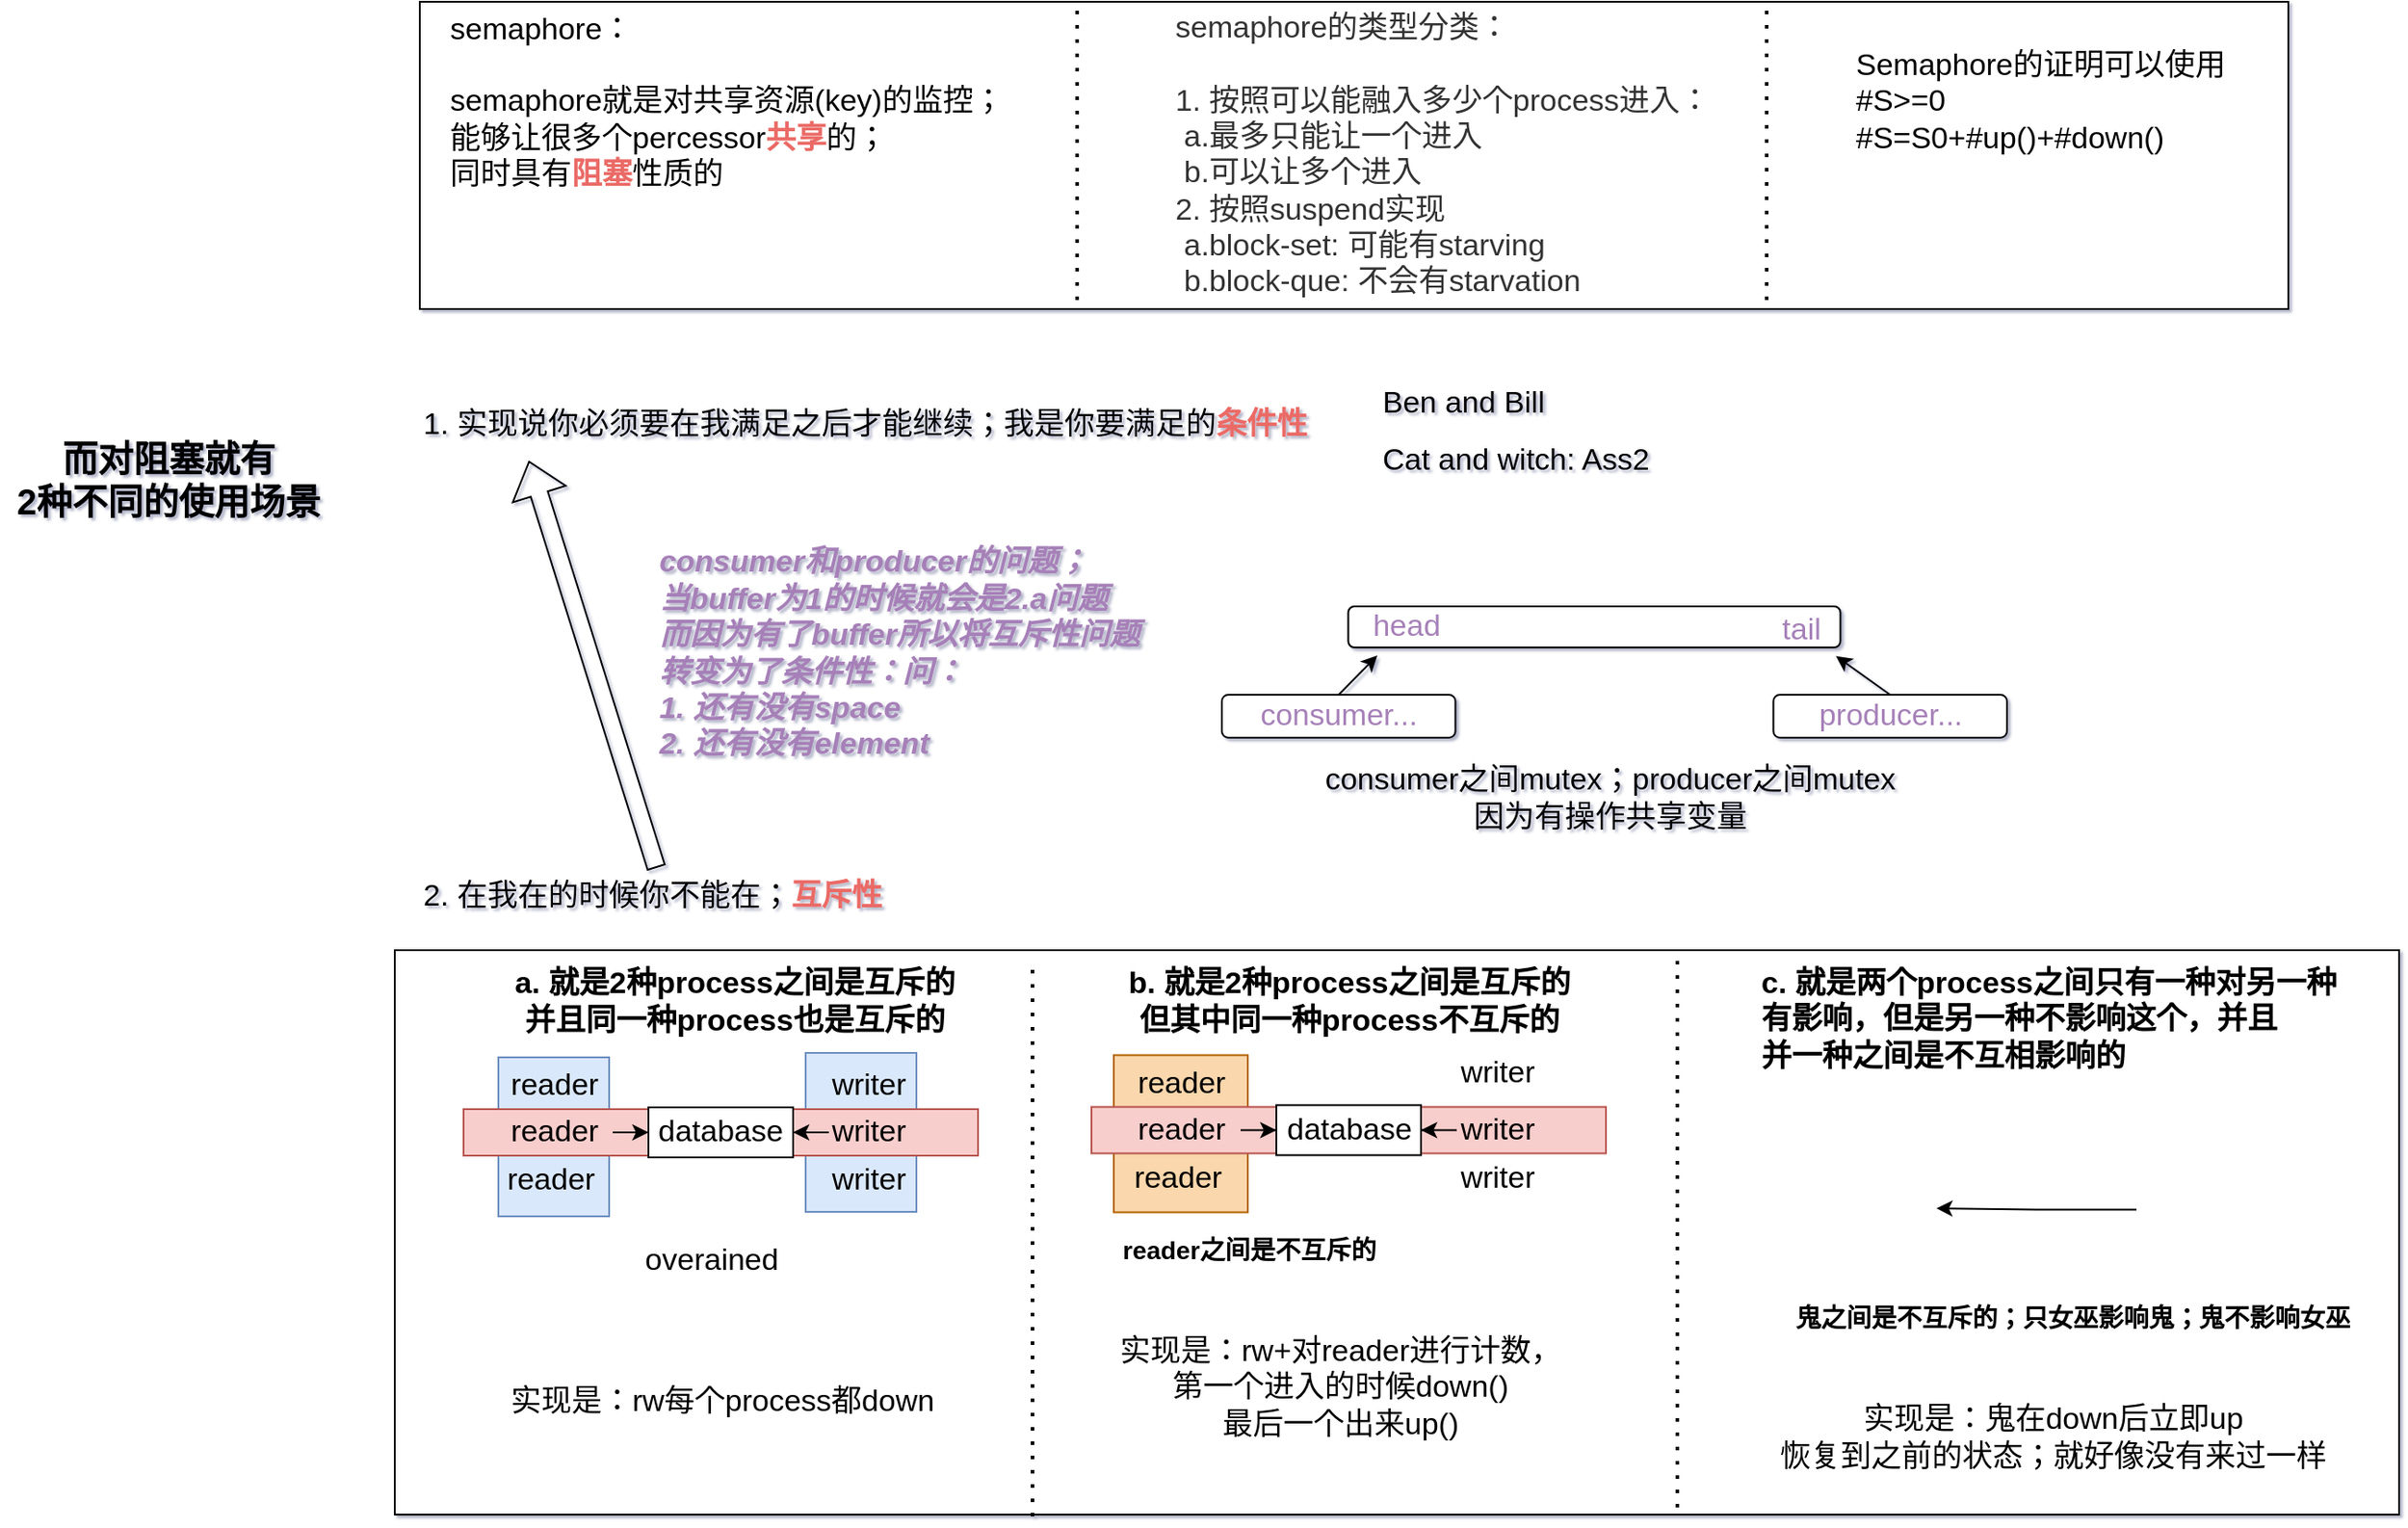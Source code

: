 <mxfile version="20.3.0" type="device" pages="2"><diagram id="JeJywL8coe2lzpXu5Vt7" name="4_semaphore"><mxGraphModel dx="2222" dy="878" grid="0" gridSize="10" guides="1" tooltips="1" connect="1" arrows="1" fold="1" page="0" pageScale="1" pageWidth="1169" pageHeight="827" math="0" shadow="1"><root><mxCell id="0"/><mxCell id="1" parent="0"/><mxCell id="wiyAAsMCAdzFuh4VQj0b-65" value="" style="rounded=0;whiteSpace=wrap;html=1;fontSize=17;fontColor=#030101;" parent="1" vertex="1"><mxGeometry x="-232" y="625" width="1122" height="316" as="geometry"/></mxCell><mxCell id="wiyAAsMCAdzFuh4VQj0b-39" value="" style="rounded=0;whiteSpace=wrap;html=1;fontSize=17;fillColor=#fad7ac;strokeColor=#b46504;" parent="1" vertex="1"><mxGeometry x="170.5" y="683.75" width="75" height="88" as="geometry"/></mxCell><mxCell id="wiyAAsMCAdzFuh4VQj0b-23" value="" style="rounded=0;whiteSpace=wrap;html=1;fontSize=17;fillColor=#dae8fc;strokeColor=#6c8ebf;" parent="1" vertex="1"><mxGeometry x="-2" y="682.5" width="62" height="89" as="geometry"/></mxCell><mxCell id="wiyAAsMCAdzFuh4VQj0b-22" value="" style="rounded=0;whiteSpace=wrap;html=1;fontSize=17;fillColor=#dae8fc;strokeColor=#6c8ebf;" parent="1" vertex="1"><mxGeometry x="-174" y="685" width="62" height="89" as="geometry"/></mxCell><mxCell id="wiyAAsMCAdzFuh4VQj0b-20" value="" style="rounded=0;whiteSpace=wrap;html=1;fontSize=17;fillColor=#f8cecc;strokeColor=#b85450;" parent="1" vertex="1"><mxGeometry x="-193.5" y="714" width="288" height="26" as="geometry"/></mxCell><mxCell id="wiyAAsMCAdzFuh4VQj0b-2" value="" style="rounded=0;whiteSpace=wrap;html=1;fontSize=17;fontColor=#030101;" parent="1" vertex="1"><mxGeometry x="-218" y="94" width="1046" height="172" as="geometry"/></mxCell><mxCell id="1hX16fWDbQH54hL-igkK-1" value="&lt;font style=&quot;font-size: 17px; user-select: auto;&quot;&gt;semaphore：&lt;br style=&quot;user-select: auto;&quot;&gt;&lt;br style=&quot;user-select: auto;&quot;&gt;semaphore就是对共享资源(key)的监控；&lt;br style=&quot;user-select: auto;&quot;&gt;能够让很多个percessor&lt;b style=&quot;user-select: auto;&quot;&gt;&lt;font style=&quot;user-select: auto;&quot; color=&quot;#ea6b66&quot;&gt;共享&lt;/font&gt;&lt;/b&gt;的；&lt;br style=&quot;user-select: auto;&quot;&gt;同时具有&lt;font color=&quot;#ea6b66&quot;&gt;&lt;b&gt;阻塞&lt;/b&gt;&lt;/font&gt;性质的&lt;br style=&quot;user-select: auto;&quot;&gt;&lt;/font&gt;" style="text;html=1;align=left;verticalAlign=middle;resizable=0;points=[];autosize=1;strokeColor=none;fillColor=none;" parent="1" vertex="1"><mxGeometry x="-203" y="94" width="328" height="112" as="geometry"/></mxCell><mxCell id="1hX16fWDbQH54hL-igkK-2" value="&lt;font style=&quot;font-size: 17px; user-select: auto;&quot;&gt;&lt;font style=&quot;user-select: auto;&quot; color=&quot;#333333&quot;&gt;semaphore的类型分类：&lt;br style=&quot;user-select: auto;&quot;&gt;&lt;/font&gt;&lt;br style=&quot;user-select: auto;&quot;&gt;&lt;font style=&quot;user-select: auto;&quot; color=&quot;#333333&quot;&gt;1. 按照可以能融入多少个process进入：&lt;br&gt;&lt;span style=&quot;white-space: pre;&quot;&gt; &lt;/span&gt;a.最多只能让一个进入&lt;br&gt;&lt;span style=&quot;white-space: pre;&quot;&gt; &lt;/span&gt;b.可以让多个进入&lt;br&gt;2. 按照suspend实现&lt;br&gt;&lt;span style=&quot;white-space: pre;&quot;&gt; &lt;/span&gt;a.block-set: 可能有starving&lt;br&gt;&lt;span style=&quot;white-space: pre;&quot;&gt; &lt;/span&gt;b.block-que: 不会有starvation&lt;br style=&quot;user-select: auto;&quot;&gt;&lt;/font&gt;&lt;span style=&quot;white-space: pre; user-select: auto;&quot;&gt; &lt;/span&gt;&lt;br style=&quot;user-select: auto;&quot;&gt;&lt;/font&gt;" style="text;html=1;align=left;verticalAlign=middle;resizable=0;points=[];autosize=1;strokeColor=none;fillColor=none;fontSize=17;fontColor=#EA6B66;" parent="1" vertex="1"><mxGeometry x="203" y="94" width="317" height="192" as="geometry"/></mxCell><mxCell id="1hX16fWDbQH54hL-igkK-3" value="Semaphore的证明可以使用&lt;br&gt;#S&amp;gt;=0&lt;br&gt;#S=S0+#up()+#down()" style="text;html=1;align=left;verticalAlign=middle;resizable=0;points=[];autosize=1;strokeColor=none;fillColor=none;fontSize=17;fontColor=#030101;" parent="1" vertex="1"><mxGeometry x="584" y="114" width="225" height="72" as="geometry"/></mxCell><mxCell id="1hX16fWDbQH54hL-igkK-4" value="" style="endArrow=none;dashed=1;html=1;dashPattern=1 3;strokeWidth=2;rounded=0;fontSize=17;fontColor=#030101;" parent="1" edge="1"><mxGeometry width="50" height="50" relative="1" as="geometry"><mxPoint x="150" y="261" as="sourcePoint"/><mxPoint x="150" y="94" as="targetPoint"/></mxGeometry></mxCell><mxCell id="1hX16fWDbQH54hL-igkK-5" value="" style="endArrow=none;dashed=1;html=1;dashPattern=1 3;strokeWidth=2;rounded=0;fontSize=17;fontColor=#030101;" parent="1" edge="1"><mxGeometry width="50" height="50" relative="1" as="geometry"><mxPoint x="536" y="261" as="sourcePoint"/><mxPoint x="536" y="94" as="targetPoint"/></mxGeometry></mxCell><mxCell id="wiyAAsMCAdzFuh4VQj0b-3" value="&lt;h3&gt;而对阻塞就有&lt;br&gt;2种不同的使用场景&lt;/h3&gt;" style="text;html=1;align=center;verticalAlign=middle;resizable=0;points=[];autosize=1;strokeColor=none;fillColor=none;fontSize=17;fontColor=#030101;" parent="1" vertex="1"><mxGeometry x="-453" y="313" width="188" height="98" as="geometry"/></mxCell><mxCell id="wiyAAsMCAdzFuh4VQj0b-4" value="1. 实现说你必须要在我满足之后才能继续；我是你要满足的&lt;b style=&quot;user-select: auto;&quot;&gt;&lt;font color=&quot;#ea6b66&quot;&gt;条件性&lt;/font&gt;&lt;/b&gt;" style="text;html=1;align=left;verticalAlign=middle;resizable=0;points=[];autosize=1;strokeColor=none;fillColor=none;fontSize=17;fontColor=#030101;" parent="1" vertex="1"><mxGeometry x="-218" y="315" width="513" height="32" as="geometry"/></mxCell><mxCell id="wiyAAsMCAdzFuh4VQj0b-5" value="Ben and Bill" style="text;html=1;align=left;verticalAlign=middle;resizable=0;points=[];autosize=1;strokeColor=none;fillColor=none;fontSize=17;fontColor=#030101;" parent="1" vertex="1"><mxGeometry x="319" y="303" width="109" height="32" as="geometry"/></mxCell><mxCell id="wiyAAsMCAdzFuh4VQj0b-6" value="Cat and witch: Ass2" style="text;html=1;align=left;verticalAlign=middle;resizable=0;points=[];autosize=1;strokeColor=none;fillColor=none;fontSize=17;fontColor=#030101;" parent="1" vertex="1"><mxGeometry x="319" y="335" width="167" height="32" as="geometry"/></mxCell><mxCell id="wiyAAsMCAdzFuh4VQj0b-7" value="2. 在我在的时候你不能在；&lt;font color=&quot;#ea6b66&quot;&gt;&lt;b&gt;互斥性&lt;/b&gt;&lt;/font&gt;" style="text;html=1;align=left;verticalAlign=middle;resizable=0;points=[];autosize=1;strokeColor=none;fillColor=none;fontSize=17;fontColor=#030101;" parent="1" vertex="1"><mxGeometry x="-218" y="579" width="275" height="32" as="geometry"/></mxCell><mxCell id="wiyAAsMCAdzFuh4VQj0b-8" value="&lt;h4&gt;a. 就是2种process之间是互斥的&lt;br&gt;并且同一种process也是互斥的&lt;/h4&gt;" style="text;html=1;align=center;verticalAlign=middle;resizable=0;points=[];autosize=1;strokeColor=none;fillColor=none;fontSize=17;fontColor=#030101;" parent="1" vertex="1"><mxGeometry x="-175" y="605" width="265" height="97" as="geometry"/></mxCell><mxCell id="wiyAAsMCAdzFuh4VQj0b-13" style="edgeStyle=orthogonalEdgeStyle;rounded=0;orthogonalLoop=1;jettySize=auto;html=1;exitX=1;exitY=0.5;exitDx=0;exitDy=0;fontSize=17;fontColor=#030101;endArrow=none;endFill=0;startArrow=classic;startFill=1;" parent="1" source="wiyAAsMCAdzFuh4VQj0b-9" target="wiyAAsMCAdzFuh4VQj0b-11" edge="1"><mxGeometry relative="1" as="geometry"/></mxCell><mxCell id="wiyAAsMCAdzFuh4VQj0b-14" style="edgeStyle=orthogonalEdgeStyle;rounded=0;orthogonalLoop=1;jettySize=auto;html=1;exitX=0;exitY=0.5;exitDx=0;exitDy=0;fontSize=17;fontColor=#030101;startArrow=classic;startFill=1;endArrow=none;endFill=0;" parent="1" source="wiyAAsMCAdzFuh4VQj0b-9" target="wiyAAsMCAdzFuh4VQj0b-12" edge="1"><mxGeometry relative="1" as="geometry"/></mxCell><mxCell id="wiyAAsMCAdzFuh4VQj0b-9" value="database" style="rounded=0;whiteSpace=wrap;html=1;fontSize=17;fontColor=#030101;" parent="1" vertex="1"><mxGeometry x="-90" y="713" width="81" height="28" as="geometry"/></mxCell><mxCell id="wiyAAsMCAdzFuh4VQj0b-11" value="writer" style="text;html=1;align=center;verticalAlign=middle;resizable=0;points=[];autosize=1;strokeColor=none;fillColor=none;fontSize=17;fontColor=#030101;" parent="1" vertex="1"><mxGeometry x="3" y="711" width="60" height="32" as="geometry"/></mxCell><mxCell id="wiyAAsMCAdzFuh4VQj0b-12" value="reader" style="text;html=1;align=center;verticalAlign=middle;resizable=0;points=[];autosize=1;strokeColor=none;fillColor=none;fontSize=17;fontColor=#030101;" parent="1" vertex="1"><mxGeometry x="-177" y="711" width="67" height="32" as="geometry"/></mxCell><mxCell id="wiyAAsMCAdzFuh4VQj0b-15" value="writer" style="text;html=1;align=center;verticalAlign=middle;resizable=0;points=[];autosize=1;strokeColor=none;fillColor=none;fontSize=17;fontColor=#030101;" parent="1" vertex="1"><mxGeometry x="3" y="738" width="60" height="32" as="geometry"/></mxCell><mxCell id="wiyAAsMCAdzFuh4VQj0b-16" value="writer" style="text;html=1;align=center;verticalAlign=middle;resizable=0;points=[];autosize=1;strokeColor=none;fillColor=none;fontSize=17;fontColor=#030101;" parent="1" vertex="1"><mxGeometry x="3" y="685" width="60" height="32" as="geometry"/></mxCell><mxCell id="wiyAAsMCAdzFuh4VQj0b-17" value="reader" style="text;html=1;align=center;verticalAlign=middle;resizable=0;points=[];autosize=1;strokeColor=none;fillColor=none;fontSize=17;fontColor=#030101;" parent="1" vertex="1"><mxGeometry x="-179" y="738" width="67" height="32" as="geometry"/></mxCell><mxCell id="wiyAAsMCAdzFuh4VQj0b-18" value="reader" style="text;html=1;align=center;verticalAlign=middle;resizable=0;points=[];autosize=1;strokeColor=none;fillColor=none;fontSize=17;fontColor=#030101;" parent="1" vertex="1"><mxGeometry x="-177" y="685" width="67" height="32" as="geometry"/></mxCell><mxCell id="wiyAAsMCAdzFuh4VQj0b-24" value="&lt;h4&gt;b. 就是2种process之间是互斥的&lt;br&gt;但其中同一种process不互斥的&lt;/h4&gt;" style="text;html=1;align=center;verticalAlign=middle;resizable=0;points=[];autosize=1;strokeColor=none;fillColor=none;fontSize=17;fontColor=#030101;" parent="1" vertex="1"><mxGeometry x="169" y="605" width="266" height="97" as="geometry"/></mxCell><mxCell id="wiyAAsMCAdzFuh4VQj0b-25" value="overained" style="text;html=1;align=center;verticalAlign=middle;resizable=0;points=[];autosize=1;strokeColor=none;fillColor=none;fontSize=17;fontColor=#030101;" parent="1" vertex="1"><mxGeometry x="-102" y="783" width="93" height="32" as="geometry"/></mxCell><mxCell id="wiyAAsMCAdzFuh4VQj0b-28" value="" style="rounded=0;whiteSpace=wrap;html=1;fontSize=17;fillColor=#f8cecc;strokeColor=#b85450;" parent="1" vertex="1"><mxGeometry x="158" y="712.75" width="288" height="26" as="geometry"/></mxCell><mxCell id="wiyAAsMCAdzFuh4VQj0b-29" style="edgeStyle=orthogonalEdgeStyle;rounded=0;orthogonalLoop=1;jettySize=auto;html=1;exitX=1;exitY=0.5;exitDx=0;exitDy=0;fontSize=17;fontColor=#030101;endArrow=none;endFill=0;startArrow=classic;startFill=1;" parent="1" source="wiyAAsMCAdzFuh4VQj0b-31" target="wiyAAsMCAdzFuh4VQj0b-32" edge="1"><mxGeometry relative="1" as="geometry"/></mxCell><mxCell id="wiyAAsMCAdzFuh4VQj0b-30" style="edgeStyle=orthogonalEdgeStyle;rounded=0;orthogonalLoop=1;jettySize=auto;html=1;exitX=0;exitY=0.5;exitDx=0;exitDy=0;fontSize=17;fontColor=#030101;startArrow=classic;startFill=1;endArrow=none;endFill=0;" parent="1" source="wiyAAsMCAdzFuh4VQj0b-31" target="wiyAAsMCAdzFuh4VQj0b-33" edge="1"><mxGeometry relative="1" as="geometry"/></mxCell><mxCell id="wiyAAsMCAdzFuh4VQj0b-31" value="database" style="rounded=0;whiteSpace=wrap;html=1;fontSize=17;fontColor=#030101;" parent="1" vertex="1"><mxGeometry x="261.5" y="711.75" width="81" height="28" as="geometry"/></mxCell><mxCell id="wiyAAsMCAdzFuh4VQj0b-32" value="writer" style="text;html=1;align=center;verticalAlign=middle;resizable=0;points=[];autosize=1;strokeColor=none;fillColor=none;fontSize=17;fontColor=#030101;" parent="1" vertex="1"><mxGeometry x="354.5" y="709.75" width="60" height="32" as="geometry"/></mxCell><mxCell id="wiyAAsMCAdzFuh4VQj0b-33" value="reader" style="text;html=1;align=center;verticalAlign=middle;resizable=0;points=[];autosize=1;strokeColor=none;fillColor=none;fontSize=17;fontColor=#030101;" parent="1" vertex="1"><mxGeometry x="174.5" y="709.75" width="67" height="32" as="geometry"/></mxCell><mxCell id="wiyAAsMCAdzFuh4VQj0b-34" value="writer" style="text;html=1;align=center;verticalAlign=middle;resizable=0;points=[];autosize=1;strokeColor=none;fillColor=none;fontSize=17;fontColor=#030101;" parent="1" vertex="1"><mxGeometry x="354.5" y="736.75" width="60" height="32" as="geometry"/></mxCell><mxCell id="wiyAAsMCAdzFuh4VQj0b-36" value="reader" style="text;html=1;align=center;verticalAlign=middle;resizable=0;points=[];autosize=1;strokeColor=none;fillColor=none;fontSize=17;fontColor=#030101;" parent="1" vertex="1"><mxGeometry x="172.5" y="736.75" width="67" height="32" as="geometry"/></mxCell><mxCell id="wiyAAsMCAdzFuh4VQj0b-37" value="reader" style="text;html=1;align=center;verticalAlign=middle;resizable=0;points=[];autosize=1;strokeColor=none;fillColor=none;fontSize=17;fontColor=#030101;" parent="1" vertex="1"><mxGeometry x="174.5" y="683.75" width="67" height="32" as="geometry"/></mxCell><mxCell id="wiyAAsMCAdzFuh4VQj0b-38" value="writer" style="text;html=1;align=center;verticalAlign=middle;resizable=0;points=[];autosize=1;strokeColor=none;fillColor=none;fontSize=17;fontColor=#030101;" parent="1" vertex="1"><mxGeometry x="354.5" y="677.75" width="60" height="32" as="geometry"/></mxCell><mxCell id="wiyAAsMCAdzFuh4VQj0b-40" value="&lt;h5&gt;&lt;b&gt;reader之间是不互斥的&lt;/b&gt;&lt;/h5&gt;" style="text;html=1;align=center;verticalAlign=middle;resizable=0;points=[];autosize=1;strokeColor=none;fillColor=none;fontSize=17;fontColor=#030101;" parent="1" vertex="1"><mxGeometry x="166" y="755" width="160" height="75" as="geometry"/></mxCell><mxCell id="wiyAAsMCAdzFuh4VQj0b-41" value="实现是：rw+对reader进行计数，&lt;br style=&quot;user-select: auto;&quot;&gt;第一个进入的时候down()&lt;br style=&quot;user-select: auto;&quot;&gt;最后一个出来up()" style="text;html=1;align=center;verticalAlign=middle;resizable=0;points=[];autosize=1;strokeColor=none;fillColor=none;fontSize=17;fontColor=#030101;" parent="1" vertex="1"><mxGeometry x="164" y="834" width="265" height="72" as="geometry"/></mxCell><mxCell id="wiyAAsMCAdzFuh4VQj0b-42" value="实现是：rw每个process都down" style="text;html=1;align=center;verticalAlign=middle;resizable=0;points=[];autosize=1;strokeColor=none;fillColor=none;fontSize=17;fontColor=#030101;" parent="1" vertex="1"><mxGeometry x="-177" y="862" width="255" height="32" as="geometry"/></mxCell><mxCell id="wiyAAsMCAdzFuh4VQj0b-56" value="&lt;font style=&quot;font-size: 17px; user-select: auto;&quot;&gt;&lt;font color=&quot;#030101&quot;&gt;&lt;b&gt;&lt;font style=&quot;user-select: auto;&quot;&gt;c. 就是两个process之间只有一种对另一种&lt;br style=&quot;user-select: auto;&quot;&gt;&lt;/font&gt;有影响，但是另一种不影响这个，并且&lt;br style=&quot;user-select: auto;&quot;&gt;并一种之间是不互相影响的&lt;/b&gt;&lt;/font&gt;&lt;br style=&quot;user-select: auto;&quot;&gt;&lt;/font&gt;" style="text;html=1;align=left;verticalAlign=middle;resizable=0;points=[];autosize=1;strokeColor=none;fillColor=none;fontSize=17;fontColor=#EA6B66;" parent="1" vertex="1"><mxGeometry x="531" y="628" width="340" height="72" as="geometry"/></mxCell><mxCell id="wiyAAsMCAdzFuh4VQj0b-58" value="" style="shape=image;verticalLabelPosition=bottom;labelBackgroundColor=default;verticalAlign=top;aspect=fixed;imageAspect=0;image=https://img95.699pic.com/element/40203/3280.png_300.png;" parent="1" vertex="1"><mxGeometry x="561" y="734.5" width="70" height="70" as="geometry"/></mxCell><mxCell id="wiyAAsMCAdzFuh4VQj0b-60" style="edgeStyle=orthogonalEdgeStyle;rounded=0;orthogonalLoop=1;jettySize=auto;html=1;exitX=0;exitY=0.5;exitDx=0;exitDy=0;entryX=1;entryY=0.5;entryDx=0;entryDy=0;fontSize=17;fontColor=#030101;startArrow=none;startFill=0;endArrow=classic;endFill=1;" parent="1" source="wiyAAsMCAdzFuh4VQj0b-59" target="wiyAAsMCAdzFuh4VQj0b-58" edge="1"><mxGeometry relative="1" as="geometry"/></mxCell><mxCell id="wiyAAsMCAdzFuh4VQj0b-59" value="" style="shape=image;verticalLabelPosition=bottom;labelBackgroundColor=default;verticalAlign=top;aspect=fixed;imageAspect=0;image=https://thumbs.dreamstime.com/z/%E5%8F%AF%E7%88%B1%E7%9A%84%E5%B0%8F%E5%A5%B3%E5%B7%AB%E5%8D%A1%E9%80%9A%E6%89%8B-%E5%8F%AF%E7%88%B1%E5%B0%8F%E5%A5%B3%E5%B7%AB%E5%8D%A1%E9%80%9A%E4%B8%BE%E8%B5%B7%E6%89%8B%E7%9A%84%E6%8F%92%E5%9B%BE-227620523.jpg;" parent="1" vertex="1"><mxGeometry x="743" y="725.33" width="85" height="89.84" as="geometry"/></mxCell><mxCell id="wiyAAsMCAdzFuh4VQj0b-61" value="&lt;h5 style=&quot;user-select: auto;&quot;&gt;&lt;b style=&quot;user-select: auto;&quot;&gt;鬼之间是不互斥的；只女巫影响鬼；鬼不影响女巫&lt;/b&gt;&lt;/h5&gt;" style="text;html=1;align=center;verticalAlign=middle;resizable=0;points=[];autosize=1;strokeColor=none;fillColor=none;fontSize=17;fontColor=#030101;" parent="1" vertex="1"><mxGeometry x="543" y="793.5" width="328" height="75" as="geometry"/></mxCell><mxCell id="wiyAAsMCAdzFuh4VQj0b-62" value="实现是：鬼在down后立即up&lt;br style=&quot;user-select: auto;&quot;&gt;恢复到之前的状态；就好像没有来过一样" style="text;html=1;align=center;verticalAlign=middle;resizable=0;points=[];autosize=1;strokeColor=none;fillColor=none;fontSize=17;fontColor=#030101;" parent="1" vertex="1"><mxGeometry x="534" y="871.5" width="324" height="52" as="geometry"/></mxCell><mxCell id="wiyAAsMCAdzFuh4VQj0b-63" value="" style="endArrow=none;dashed=1;html=1;dashPattern=1 3;strokeWidth=2;rounded=0;fontSize=17;fontColor=#030101;" parent="1" edge="1"><mxGeometry width="50" height="50" relative="1" as="geometry"><mxPoint x="125" y="942" as="sourcePoint"/><mxPoint x="125" y="630" as="targetPoint"/></mxGeometry></mxCell><mxCell id="wiyAAsMCAdzFuh4VQj0b-64" value="" style="endArrow=none;dashed=1;html=1;dashPattern=1 3;strokeWidth=2;rounded=0;fontSize=17;fontColor=#030101;" parent="1" edge="1"><mxGeometry width="50" height="50" relative="1" as="geometry"><mxPoint x="486" y="937" as="sourcePoint"/><mxPoint x="486" y="628.75" as="targetPoint"/></mxGeometry></mxCell><mxCell id="wiyAAsMCAdzFuh4VQj0b-66" value="&lt;div style=&quot;text-align: left; user-select: auto;&quot;&gt;&lt;span style=&quot;user-select: auto;&quot;&gt;&lt;i style=&quot;user-select: auto;&quot;&gt;&lt;font style=&quot;user-select: auto;&quot; color=&quot;#a680b8&quot;&gt;&lt;b&gt;consumer和producer的问题；&lt;/b&gt;&lt;/font&gt;&lt;/i&gt;&lt;/span&gt;&lt;/div&gt;&lt;div style=&quot;text-align: left; user-select: auto;&quot;&gt;&lt;span style=&quot;user-select: auto;&quot;&gt;&lt;i style=&quot;user-select: auto;&quot;&gt;&lt;font style=&quot;user-select: auto;&quot; color=&quot;#a680b8&quot;&gt;&lt;b&gt;当buffer为1的时候就会是2.a问题&lt;/b&gt;&lt;/font&gt;&lt;/i&gt;&lt;/span&gt;&lt;/div&gt;&lt;div style=&quot;text-align: left; user-select: auto;&quot;&gt;&lt;span style=&quot;user-select: auto;&quot;&gt;&lt;i style=&quot;user-select: auto;&quot;&gt;&lt;font style=&quot;user-select: auto;&quot; color=&quot;#a680b8&quot;&gt;&lt;b&gt;而因为有了buffer所以将互斥性问题&lt;/b&gt;&lt;/font&gt;&lt;/i&gt;&lt;/span&gt;&lt;/div&gt;&lt;div style=&quot;text-align: left; user-select: auto;&quot;&gt;&lt;span style=&quot;user-select: auto;&quot;&gt;&lt;i style=&quot;user-select: auto;&quot;&gt;&lt;font style=&quot;user-select: auto;&quot; color=&quot;#a680b8&quot;&gt;&lt;b&gt;转变为了条件性：问：&lt;/b&gt;&lt;/font&gt;&lt;/i&gt;&lt;/span&gt;&lt;/div&gt;&lt;div style=&quot;text-align: left; user-select: auto;&quot;&gt;&lt;span style=&quot;user-select: auto;&quot;&gt;&lt;i style=&quot;user-select: auto;&quot;&gt;&lt;font style=&quot;user-select: auto;&quot; color=&quot;#a680b8&quot;&gt;&lt;b&gt;1. 还有没有space&lt;/b&gt;&lt;/font&gt;&lt;/i&gt;&lt;/span&gt;&lt;/div&gt;&lt;div style=&quot;text-align: left; user-select: auto;&quot;&gt;&lt;span style=&quot;user-select: auto;&quot;&gt;&lt;i style=&quot;user-select: auto;&quot;&gt;&lt;font style=&quot;user-select: auto;&quot; color=&quot;#a680b8&quot;&gt;&lt;b&gt;2. 还有没有element&lt;/b&gt;&lt;/font&gt;&lt;/i&gt;&lt;/span&gt;&lt;/div&gt;" style="text;html=1;align=center;verticalAlign=middle;resizable=0;points=[];autosize=1;strokeColor=none;fillColor=none;fontSize=17;fontColor=#030101;" parent="1" vertex="1"><mxGeometry x="-94" y="393" width="287" height="132" as="geometry"/></mxCell><mxCell id="wiyAAsMCAdzFuh4VQj0b-68" value="" style="rounded=1;whiteSpace=wrap;html=1;labelBackgroundColor=none;fontSize=17;fontColor=#A680B8;" parent="1" vertex="1"><mxGeometry x="301.75" y="432.5" width="275.5" height="23" as="geometry"/></mxCell><mxCell id="wiyAAsMCAdzFuh4VQj0b-69" value="head" style="text;html=1;align=center;verticalAlign=middle;resizable=0;points=[];autosize=1;strokeColor=none;fillColor=none;fontSize=17;fontColor=#A680B8;labelBackgroundColor=none;" parent="1" vertex="1"><mxGeometry x="305.75" y="428" width="56" height="32" as="geometry"/></mxCell><mxCell id="wiyAAsMCAdzFuh4VQj0b-70" value="tail" style="text;html=1;align=center;verticalAlign=middle;resizable=0;points=[];autosize=1;strokeColor=none;fillColor=none;fontSize=17;fontColor=#A680B8;labelBackgroundColor=none;" parent="1" vertex="1"><mxGeometry x="534.75" y="430" width="40" height="32" as="geometry"/></mxCell><mxCell id="wiyAAsMCAdzFuh4VQj0b-73" style="rounded=0;orthogonalLoop=1;jettySize=auto;html=1;exitX=0.5;exitY=0;exitDx=0;exitDy=0;fontSize=17;fontColor=#A680B8;startArrow=none;startFill=0;endArrow=classic;endFill=1;" parent="1" source="wiyAAsMCAdzFuh4VQj0b-71" target="wiyAAsMCAdzFuh4VQj0b-69" edge="1"><mxGeometry relative="1" as="geometry"/></mxCell><mxCell id="wiyAAsMCAdzFuh4VQj0b-71" value="consumer..." style="rounded=1;whiteSpace=wrap;html=1;labelBackgroundColor=none;fontSize=17;fontColor=#A680B8;" parent="1" vertex="1"><mxGeometry x="231" y="482" width="130.75" height="24" as="geometry"/></mxCell><mxCell id="wiyAAsMCAdzFuh4VQj0b-74" style="edgeStyle=none;rounded=0;orthogonalLoop=1;jettySize=auto;html=1;exitX=0.5;exitY=0;exitDx=0;exitDy=0;fontSize=17;fontColor=#A680B8;startArrow=none;startFill=0;endArrow=classic;endFill=1;" parent="1" source="wiyAAsMCAdzFuh4VQj0b-72" target="wiyAAsMCAdzFuh4VQj0b-70" edge="1"><mxGeometry relative="1" as="geometry"/></mxCell><mxCell id="wiyAAsMCAdzFuh4VQj0b-72" value="producer..." style="rounded=1;whiteSpace=wrap;html=1;labelBackgroundColor=none;fontSize=17;fontColor=#A680B8;" parent="1" vertex="1"><mxGeometry x="539.75" y="482" width="130.75" height="24" as="geometry"/></mxCell><mxCell id="wiyAAsMCAdzFuh4VQj0b-76" value="&lt;font color=&quot;#000000&quot;&gt;consumer之间mutex；producer之间mutex&lt;br&gt;因为有操作共享变量&lt;br&gt;&lt;/font&gt;" style="text;html=1;align=center;verticalAlign=middle;resizable=0;points=[];autosize=1;strokeColor=none;fillColor=none;fontSize=17;fontColor=#A680B8;labelBackgroundColor=none;" parent="1" vertex="1"><mxGeometry x="279" y="514" width="337" height="52" as="geometry"/></mxCell><mxCell id="wiyAAsMCAdzFuh4VQj0b-77" value="" style="shape=flexArrow;endArrow=classic;html=1;rounded=0;fontSize=17;fontColor=#EA6B66;entryX=0.119;entryY=1.125;entryDx=0;entryDy=0;entryPerimeter=0;" parent="1" source="wiyAAsMCAdzFuh4VQj0b-7" target="wiyAAsMCAdzFuh4VQj0b-4" edge="1"><mxGeometry width="50" height="50" relative="1" as="geometry"><mxPoint x="-156" y="584" as="sourcePoint"/><mxPoint x="-106" y="534" as="targetPoint"/></mxGeometry></mxCell></root></mxGraphModel></diagram><diagram id="Lrq0sQ3Ozeah5GHlm3ry" name="5_Monitor"><mxGraphModel dx="2296" dy="1171" grid="0" gridSize="10" guides="1" tooltips="1" connect="1" arrows="1" fold="1" page="0" pageScale="1" pageWidth="827" pageHeight="1169" math="0" shadow="0"><root><mxCell id="0"/><mxCell id="1" parent="0"/><mxCell id="mnUV2MRbBHxbIN0-6QCK-16" value="" style="rounded=0;whiteSpace=wrap;html=1;dashed=1;" vertex="1" parent="1"><mxGeometry x="860" y="1118" width="762" height="345" as="geometry"/></mxCell><mxCell id="6p297kFCj-j5vN-B_QNm-68" value="" style="rounded=0;whiteSpace=wrap;html=1;fontSize=17;fontColor=#ffffff;fillColor=#647687;strokeColor=#314354;" parent="1" vertex="1"><mxGeometry x="376" y="1169" width="308" height="72" as="geometry"/></mxCell><mxCell id="6p297kFCj-j5vN-B_QNm-65" value="" style="rounded=0;whiteSpace=wrap;html=1;fontSize=17;fontColor=#ffffff;fillColor=#647687;strokeColor=#314354;" parent="1" vertex="1"><mxGeometry x="-111" y="1159" width="373" height="85" as="geometry"/></mxCell><mxCell id="6p297kFCj-j5vN-B_QNm-10" value="" style="rounded=0;whiteSpace=wrap;html=1;fontSize=18;" parent="1" vertex="1"><mxGeometry x="-271" y="49" width="1109" height="215" as="geometry"/></mxCell><mxCell id="6p297kFCj-j5vN-B_QNm-9" value="" style="rounded=0;whiteSpace=wrap;html=1;fontSize=18;" parent="1" vertex="1"><mxGeometry x="452.5" y="92" width="373.5" height="155" as="geometry"/></mxCell><mxCell id="6p297kFCj-j5vN-B_QNm-7" value="condition queue" style="rounded=1;whiteSpace=wrap;html=1;fontSize=18;" parent="1" vertex="1"><mxGeometry x="461.25" y="206" width="356" height="27" as="geometry"/></mxCell><mxCell id="6p297kFCj-j5vN-B_QNm-1" value="&lt;font style=&quot;font-size: 18px;&quot;&gt;Monitor定义：&lt;br&gt;&lt;br&gt;&lt;/font&gt;&lt;div style=&quot;font-size: 18px;&quot;&gt;&lt;font style=&quot;font-size: 18px;&quot;&gt;Monitor就是对所需的&lt;b&gt;共享资源&lt;/b&gt;&lt;/font&gt;&lt;/div&gt;&lt;div style=&quot;font-size: 18px;&quot;&gt;&lt;font style=&quot;font-size: 18px;&quot;&gt;以及这些共享data的&lt;b&gt;封装&lt;/b&gt;；&lt;/font&gt;&lt;/div&gt;&lt;div style=&quot;font-size: 18px;&quot;&gt;&lt;font style=&quot;font-size: 18px;&quot;&gt;而只有一个process可以进入Monitor;&lt;/font&gt;&lt;/div&gt;&lt;div style=&quot;font-size: 18px;&quot;&gt;其本身就具有天然的processors&lt;/div&gt;&lt;div style=&quot;font-size: 18px;&quot;&gt;之间的&lt;b&gt;互斥性&lt;/b&gt;&lt;/div&gt;" style="text;html=1;align=left;verticalAlign=middle;resizable=0;points=[];autosize=1;strokeColor=none;fillColor=none;" parent="1" vertex="1"><mxGeometry x="-257" y="56" width="308" height="163" as="geometry"/></mxCell><mxCell id="6p297kFCj-j5vN-B_QNm-2" value="其加锁的机制都是&lt;br&gt;&lt;b&gt;对于对象&lt;/b&gt;的；相同的对象&lt;br&gt;进入是会被锁的==Semaphore" style="text;html=1;align=left;verticalAlign=middle;resizable=0;points=[];autosize=1;strokeColor=none;fillColor=none;fontSize=18;" parent="1" vertex="1"><mxGeometry x="125" y="118" width="258" height="77" as="geometry"/></mxCell><mxCell id="6p297kFCj-j5vN-B_QNm-3" value="&lt;b&gt;&lt;font style=&quot;font-size: 20px;&quot;&gt;Condition&lt;/font&gt;&lt;/b&gt;" style="text;html=1;align=center;verticalAlign=middle;resizable=0;points=[];autosize=1;strokeColor=none;fillColor=none;fontSize=18;" parent="1" vertex="1"><mxGeometry x="457" y="92" width="111" height="37" as="geometry"/></mxCell><mxCell id="6p297kFCj-j5vN-B_QNm-4" value="&lt;font style=&quot;font-size: 18px;&quot;&gt;condition可以帮助&lt;br&gt;实现&lt;b&gt;Synchronization&lt;/b&gt;&lt;br&gt;&lt;/font&gt;" style="text;html=1;align=left;verticalAlign=middle;resizable=0;points=[];autosize=1;strokeColor=none;fillColor=none;fontSize=20;" parent="1" vertex="1"><mxGeometry x="489" y="132" width="194" height="61" as="geometry"/></mxCell><mxCell id="6p297kFCj-j5vN-B_QNm-5" value="wait()&lt;br&gt;signal()&lt;br&gt;non-Empty()" style="text;html=1;align=left;verticalAlign=middle;resizable=0;points=[];autosize=1;strokeColor=none;fillColor=none;fontSize=18;" parent="1" vertex="1"><mxGeometry x="692" y="129" width="117" height="77" as="geometry"/></mxCell><mxCell id="6p297kFCj-j5vN-B_QNm-6" value="service queue" style="rounded=1;whiteSpace=wrap;html=1;fontSize=18;" parent="1" vertex="1"><mxGeometry x="-253" y="220" width="645" height="27" as="geometry"/></mxCell><mxCell id="6p297kFCj-j5vN-B_QNm-11" value="" style="endArrow=none;dashed=1;html=1;dashPattern=1 3;strokeWidth=2;rounded=0;fontSize=18;" parent="1" edge="1"><mxGeometry width="50" height="50" relative="1" as="geometry"><mxPoint x="72" y="216" as="sourcePoint"/><mxPoint x="72" y="101" as="targetPoint"/></mxGeometry></mxCell><mxCell id="6p297kFCj-j5vN-B_QNm-30" value="" style="endArrow=classic;html=1;rounded=0;fontSize=21;entryX=0;entryY=1;entryDx=0;entryDy=0;exitX=0.25;exitY=0;exitDx=0;exitDy=0;strokeWidth=5;" parent="1" source="6p297kFCj-j5vN-B_QNm-29" target="6p297kFCj-j5vN-B_QNm-9" edge="1"><mxGeometry width="50" height="50" relative="1" as="geometry"><mxPoint x="210" y="385" as="sourcePoint"/><mxPoint x="260" y="335" as="targetPoint"/></mxGeometry></mxCell><mxCell id="6p297kFCj-j5vN-B_QNm-31" value="&lt;font style=&quot;font-size: 15px; line-height: 0;&quot;&gt;condition discipline:&lt;br&gt;定义signalling+service queue+condition queue的优先&lt;br&gt;&lt;/font&gt;" style="text;html=1;align=left;verticalAlign=middle;resizable=0;points=[];autosize=1;strokeColor=none;fillColor=none;fontSize=21;" parent="1" vertex="1"><mxGeometry x="398" y="288" width="372" height="62" as="geometry"/></mxCell><mxCell id="6p297kFCj-j5vN-B_QNm-33" value="" style="group" parent="1" vertex="1" connectable="0"><mxGeometry x="145" y="379.5" width="677" height="211.5" as="geometry"/></mxCell><mxCell id="6p297kFCj-j5vN-B_QNm-29" value="" style="rounded=0;whiteSpace=wrap;html=1;fontSize=21;" parent="6p297kFCj-j5vN-B_QNm-33" vertex="1"><mxGeometry y="11.5" width="677" height="200" as="geometry"/></mxCell><mxCell id="6p297kFCj-j5vN-B_QNm-15" value="&lt;h3&gt;Signal Exit&lt;/h3&gt;" style="text;html=1;align=center;verticalAlign=middle;resizable=0;points=[];autosize=1;strokeColor=none;fillColor=none;fontSize=21;" parent="6p297kFCj-j5vN-B_QNm-33" vertex="1"><mxGeometry x="49" width="144" height="91" as="geometry"/></mxCell><mxCell id="6p297kFCj-j5vN-B_QNm-16" value="&lt;h3&gt;Signal Continue&lt;/h3&gt;" style="text;html=1;align=center;verticalAlign=middle;resizable=0;points=[];autosize=1;strokeColor=none;fillColor=none;fontSize=21;" parent="6p297kFCj-j5vN-B_QNm-33" vertex="1"><mxGeometry x="262" width="205" height="91" as="geometry"/></mxCell><mxCell id="6p297kFCj-j5vN-B_QNm-17" value="&lt;h3&gt;Signal wait&lt;/h3&gt;" style="text;html=1;align=center;verticalAlign=middle;resizable=0;points=[];autosize=1;strokeColor=none;fillColor=none;fontSize=21;" parent="6p297kFCj-j5vN-B_QNm-33" vertex="1"><mxGeometry x="515" width="146" height="91" as="geometry"/></mxCell><mxCell id="6p297kFCj-j5vN-B_QNm-19" value="signalled" style="rounded=0;whiteSpace=wrap;html=1;fontSize=21;" parent="6p297kFCj-j5vN-B_QNm-33" vertex="1"><mxGeometry x="77" y="83" width="88" height="25" as="geometry"/></mxCell><mxCell id="6p297kFCj-j5vN-B_QNm-20" value="signaling" style="rounded=0;whiteSpace=wrap;html=1;fontSize=21;" parent="6p297kFCj-j5vN-B_QNm-33" vertex="1"><mxGeometry x="23" y="121" width="88" height="25" as="geometry"/></mxCell><mxCell id="6p297kFCj-j5vN-B_QNm-21" value="other" style="rounded=0;whiteSpace=wrap;html=1;fontSize=21;" parent="6p297kFCj-j5vN-B_QNm-33" vertex="1"><mxGeometry x="122" y="121" width="88" height="25" as="geometry"/></mxCell><mxCell id="6p297kFCj-j5vN-B_QNm-22" value="signaling" style="rounded=0;whiteSpace=wrap;html=1;fontSize=21;" parent="6p297kFCj-j5vN-B_QNm-33" vertex="1"><mxGeometry x="228" y="83" width="88" height="25" as="geometry"/></mxCell><mxCell id="6p297kFCj-j5vN-B_QNm-23" value="other" style="rounded=0;whiteSpace=wrap;html=1;fontSize=21;" parent="6p297kFCj-j5vN-B_QNm-33" vertex="1"><mxGeometry x="327" y="83" width="88" height="25" as="geometry"/></mxCell><mxCell id="6p297kFCj-j5vN-B_QNm-24" value="signalled" style="rounded=0;whiteSpace=wrap;html=1;fontSize=21;" parent="6p297kFCj-j5vN-B_QNm-33" vertex="1"><mxGeometry x="426" y="83" width="88" height="25" as="geometry"/></mxCell><mxCell id="6p297kFCj-j5vN-B_QNm-25" value="signalled" style="rounded=0;whiteSpace=wrap;html=1;fontSize=21;" parent="6p297kFCj-j5vN-B_QNm-33" vertex="1"><mxGeometry x="548" y="83" width="88" height="25" as="geometry"/></mxCell><mxCell id="6p297kFCj-j5vN-B_QNm-26" value="signaling" style="rounded=0;whiteSpace=wrap;html=1;fontSize=21;" parent="6p297kFCj-j5vN-B_QNm-33" vertex="1"><mxGeometry x="548" y="118" width="88" height="25" as="geometry"/></mxCell><mxCell id="6p297kFCj-j5vN-B_QNm-27" value="other" style="rounded=0;whiteSpace=wrap;html=1;fontSize=21;" parent="6p297kFCj-j5vN-B_QNm-33" vertex="1"><mxGeometry x="548" y="153" width="88" height="25" as="geometry"/></mxCell><mxCell id="6p297kFCj-j5vN-B_QNm-32" value="不能保持条件依旧满足：if-&amp;gt;while" style="shape=callout;whiteSpace=wrap;html=1;perimeter=calloutPerimeter;fontSize=15;fillColor=#76608a;fontColor=#ffffff;strokeColor=#432D57;" parent="6p297kFCj-j5vN-B_QNm-33" vertex="1"><mxGeometry x="304.5" y="121" width="120" height="80" as="geometry"/></mxCell><mxCell id="6p297kFCj-j5vN-B_QNm-34" value="" style="endArrow=none;dashed=1;html=1;dashPattern=1 3;strokeWidth=2;rounded=0;fontSize=15;" parent="1" edge="1"><mxGeometry width="50" height="50" relative="1" as="geometry"><mxPoint x="-318" y="625" as="sourcePoint"/><mxPoint x="1061" y="623" as="targetPoint"/></mxGeometry></mxCell><mxCell id="6p297kFCj-j5vN-B_QNm-39" style="rounded=0;orthogonalLoop=1;jettySize=auto;html=1;exitX=0;exitY=1;exitDx=0;exitDy=0;strokeWidth=1;fontSize=15;" parent="1" source="6p297kFCj-j5vN-B_QNm-35" target="6p297kFCj-j5vN-B_QNm-36" edge="1"><mxGeometry relative="1" as="geometry"/></mxCell><mxCell id="6p297kFCj-j5vN-B_QNm-40" style="edgeStyle=none;rounded=0;orthogonalLoop=1;jettySize=auto;html=1;exitX=0.5;exitY=1;exitDx=0;exitDy=0;entryX=0.5;entryY=0;entryDx=0;entryDy=0;strokeWidth=1;fontSize=15;" parent="1" source="6p297kFCj-j5vN-B_QNm-35" target="6p297kFCj-j5vN-B_QNm-37" edge="1"><mxGeometry relative="1" as="geometry"/></mxCell><mxCell id="6p297kFCj-j5vN-B_QNm-35" value="Running" style="ellipse;whiteSpace=wrap;html=1;fontSize=15;" parent="1" vertex="1"><mxGeometry x="-53" y="683" width="130" height="50" as="geometry"/></mxCell><mxCell id="6p297kFCj-j5vN-B_QNm-42" style="edgeStyle=none;rounded=0;orthogonalLoop=1;jettySize=auto;html=1;exitX=0.5;exitY=1;exitDx=0;exitDy=0;strokeWidth=1;fontSize=15;" parent="1" source="6p297kFCj-j5vN-B_QNm-36" target="6p297kFCj-j5vN-B_QNm-38" edge="1"><mxGeometry relative="1" as="geometry"/></mxCell><mxCell id="6p297kFCj-j5vN-B_QNm-36" value="Seeking lock" style="ellipse;whiteSpace=wrap;html=1;fontSize=15;" parent="1" vertex="1"><mxGeometry x="-314" y="808" width="130" height="50" as="geometry"/></mxCell><mxCell id="6p297kFCj-j5vN-B_QNm-41" style="edgeStyle=none;rounded=0;orthogonalLoop=1;jettySize=auto;html=1;exitX=0;exitY=0.5;exitDx=0;exitDy=0;strokeWidth=1;fontSize=15;" parent="1" source="6p297kFCj-j5vN-B_QNm-37" target="6p297kFCj-j5vN-B_QNm-36" edge="1"><mxGeometry relative="1" as="geometry"/></mxCell><mxCell id="6p297kFCj-j5vN-B_QNm-37" value="wait" style="ellipse;whiteSpace=wrap;html=1;fontSize=15;" parent="1" vertex="1"><mxGeometry x="-110" y="808" width="130" height="50" as="geometry"/></mxCell><mxCell id="6p297kFCj-j5vN-B_QNm-43" style="edgeStyle=none;rounded=0;orthogonalLoop=1;jettySize=auto;html=1;exitX=0.5;exitY=0;exitDx=0;exitDy=0;entryX=1;entryY=1;entryDx=0;entryDy=0;strokeWidth=1;fontSize=15;" parent="1" source="6p297kFCj-j5vN-B_QNm-38" target="6p297kFCj-j5vN-B_QNm-35" edge="1"><mxGeometry relative="1" as="geometry"/></mxCell><mxCell id="6p297kFCj-j5vN-B_QNm-38" value="Ready" style="ellipse;whiteSpace=wrap;html=1;fontSize=15;" parent="1" vertex="1"><mxGeometry x="13" y="951" width="130" height="50" as="geometry"/></mxCell><mxCell id="6p297kFCj-j5vN-B_QNm-44" value="进入synchronized" style="text;html=1;align=center;verticalAlign=middle;resizable=0;points=[];autosize=1;strokeColor=none;fillColor=none;fontSize=15;" parent="1" vertex="1"><mxGeometry x="-226" y="742" width="136" height="30" as="geometry"/></mxCell><mxCell id="6p297kFCj-j5vN-B_QNm-45" value="等待信号" style="text;html=1;align=center;verticalAlign=middle;resizable=0;points=[];autosize=1;strokeColor=none;fillColor=none;fontSize=15;" parent="1" vertex="1"><mxGeometry x="-84" y="750" width="78" height="30" as="geometry"/></mxCell><mxCell id="6p297kFCj-j5vN-B_QNm-46" value="notify()&lt;br&gt;notifyall()" style="text;html=1;align=center;verticalAlign=middle;resizable=0;points=[];autosize=1;strokeColor=none;fillColor=none;fontSize=15;" parent="1" vertex="1"><mxGeometry x="-184" y="830" width="79" height="48" as="geometry"/></mxCell><mxCell id="6p297kFCj-j5vN-B_QNm-47" value="&lt;font color=&quot;#ffd966&quot;&gt;condition queue&lt;/font&gt;" style="text;html=1;align=center;verticalAlign=middle;resizable=0;points=[];autosize=1;strokeColor=none;fillColor=none;fontSize=15;" parent="1" vertex="1"><mxGeometry x="-95" y="856" width="124" height="30" as="geometry"/></mxCell><mxCell id="6p297kFCj-j5vN-B_QNm-48" value="&lt;font color=&quot;#ffd966&quot;&gt;service queue&lt;/font&gt;" style="text;html=1;align=center;verticalAlign=middle;resizable=0;points=[];autosize=1;strokeColor=none;fillColor=none;fontSize=15;" parent="1" vertex="1"><mxGeometry x="34" y="1001" width="111" height="30" as="geometry"/></mxCell><mxCell id="6p297kFCj-j5vN-B_QNm-49" value="&lt;b style=&quot;&quot;&gt;&lt;font style=&quot;font-size: 17px;&quot; color=&quot;#a680b8&quot;&gt;&lt;i&gt;其实给我的感觉我们所做的一切就是将原本没有顺序的CPU的interleaving顺序&lt;br&gt;将他按照一定程度的满足去实现；如果此线程现在不能实现，就把他先wait()&lt;br&gt;放在我们的service queue中直到可以满足；而这个servie queue是一种在全局&lt;br&gt;下的共享变量，我们使用lock对其实现读写的保护&lt;/i&gt;&lt;/font&gt;&lt;/b&gt;" style="text;html=1;align=left;verticalAlign=middle;resizable=0;points=[];autosize=1;strokeColor=none;fillColor=none;fontSize=15;fontColor=#FFD966;" parent="1" vertex="1"><mxGeometry x="172" y="764" width="609" height="94" as="geometry"/></mxCell><mxCell id="6p297kFCj-j5vN-B_QNm-52" value="&lt;b&gt;&lt;font color=&quot;#ffffff&quot; style=&quot;font-size: 46px;&quot;&gt;?&lt;/font&gt;&lt;/b&gt;" style="ellipse;whiteSpace=wrap;html=1;strokeWidth=2;fillWeight=2;hachureGap=8;fillColor=#990000;fillStyle=dots;sketch=1;fontSize=17;fontColor=#A680B8;" parent="1" vertex="1"><mxGeometry x="537" y="875" width="68" height="61" as="geometry"/></mxCell><mxCell id="6p297kFCj-j5vN-B_QNm-56" value="" style="edgeStyle=none;rounded=0;orthogonalLoop=1;jettySize=auto;html=1;strokeWidth=1;fontSize=17;fontColor=#FFFFFF;" parent="1" source="6p297kFCj-j5vN-B_QNm-54" target="6p297kFCj-j5vN-B_QNm-55" edge="1"><mxGeometry relative="1" as="geometry"/></mxCell><mxCell id="6p297kFCj-j5vN-B_QNm-54" value="但真的是这样的吗？&lt;br&gt;真的有必要service queue吗？&lt;br&gt;不能只要不符合直接wait()吗？" style="text;html=1;align=center;verticalAlign=middle;resizable=0;points=[];autosize=1;strokeColor=none;fillColor=none;fontSize=17;fontColor=#FFFFFF;" parent="1" vertex="1"><mxGeometry x="605" y="865" width="247" height="73" as="geometry"/></mxCell><mxCell id="6p297kFCj-j5vN-B_QNm-55" value="不能：&lt;br&gt;&lt;div style=&quot;&quot;&gt;&lt;span style=&quot;background-color: initial;&quot;&gt;因为wait了之后还得再继续啊；&lt;/span&gt;&lt;/div&gt;&lt;div style=&quot;&quot;&gt;&lt;span style=&quot;background-color: initial;&quot;&gt;那么谁来帮他继续；还是要记录&lt;/span&gt;&lt;/div&gt;" style="text;html=1;align=left;verticalAlign=middle;resizable=0;points=[];autosize=1;strokeColor=none;fillColor=none;fontSize=17;fontColor=#FFFFFF;" parent="1" vertex="1"><mxGeometry x="924" y="865" width="256" height="73" as="geometry"/></mxCell><mxCell id="6p297kFCj-j5vN-B_QNm-57" value="" style="endArrow=none;dashed=1;html=1;dashPattern=1 3;strokeWidth=2;rounded=0;fontSize=15;" parent="1" edge="1"><mxGeometry width="50" height="50" relative="1" as="geometry"><mxPoint x="-323" y="1065" as="sourcePoint"/><mxPoint x="1056" y="1063" as="targetPoint"/></mxGeometry></mxCell><mxCell id="6p297kFCj-j5vN-B_QNm-58" value="&lt;h2&gt;&lt;b&gt;写代码&lt;/b&gt;&lt;/h2&gt;" style="text;html=1;align=center;verticalAlign=middle;resizable=0;points=[];autosize=1;strokeColor=none;fillColor=none;fontSize=17;fontColor=#FFFFFF;" parent="1" vertex="1"><mxGeometry x="-323" y="1065" width="95" height="85" as="geometry"/></mxCell><mxCell id="6p297kFCj-j5vN-B_QNm-59" value="&lt;h2&gt;&lt;b&gt;定义&lt;/b&gt;&lt;/h2&gt;" style="text;html=1;align=center;verticalAlign=middle;resizable=0;points=[];autosize=1;strokeColor=none;fillColor=none;fontSize=17;fontColor=#FFFFFF;" parent="1" vertex="1"><mxGeometry x="-308" y="538" width="69" height="85" as="geometry"/></mxCell><mxCell id="6p297kFCj-j5vN-B_QNm-60" value="&lt;b&gt;第一步：&lt;br&gt;识别出需要的共享变量+要操作的接口是什么+&lt;br&gt;同步问题 + 互斥问题；&lt;br&gt;先解决互斥问题&lt;br&gt;&lt;/b&gt;" style="text;html=1;align=left;verticalAlign=middle;resizable=0;points=[];autosize=1;strokeColor=none;fillColor=none;fontSize=17;fontColor=#FFFFFF;" parent="1" vertex="1"><mxGeometry x="-98" y="1156" width="361" height="94" as="geometry"/></mxCell><mxCell id="6p297kFCj-j5vN-B_QNm-61" value="&lt;h3&gt;perducer &amp;amp; customer&lt;/h3&gt;" style="text;html=1;align=center;verticalAlign=middle;resizable=0;points=[];autosize=1;strokeColor=none;fillColor=none;fontSize=17;fontColor=#FFFFFF;" parent="1" vertex="1"><mxGeometry x="-330" y="1309" width="218" height="76" as="geometry"/></mxCell><mxCell id="6p297kFCj-j5vN-B_QNm-62" value="因为要注意的就是对&lt;br&gt;1. percuder对header的修改&lt;br&gt;2. customer对tail的修改&lt;br&gt;3. 有没有元素的同步问题&lt;br&gt;----------------------------------------&lt;br&gt;perduce()&lt;br&gt;consume()&lt;br&gt;同步元素的count变量" style="text;html=1;align=center;verticalAlign=middle;resizable=0;points=[];autosize=1;strokeColor=none;fillColor=none;fontSize=17;fontColor=#FFFFFF;" parent="1" vertex="1"><mxGeometry x="-53" y="1269" width="244" height="175" as="geometry"/></mxCell><mxCell id="6p297kFCj-j5vN-B_QNm-63" value="&lt;h3&gt;reader &amp;amp; writer&lt;/h3&gt;" style="text;html=1;align=center;verticalAlign=middle;resizable=0;points=[];autosize=1;strokeColor=none;fillColor=none;fontSize=17;fontColor=#FFFFFF;" parent="1" vertex="1"><mxGeometry x="-300" y="1560" width="158" height="76" as="geometry"/></mxCell><mxCell id="6p297kFCj-j5vN-B_QNm-64" value="&lt;span style=&quot;background-color: rgb(241, 156, 153);&quot;&gt;&lt;b&gt;要注意的就是reader和writer是的read()和write()&lt;/b&gt;&lt;/span&gt;&lt;br&gt;本身是没什么的；只是在进行的时候；一开始进入&lt;br&gt;和最后的出去是要check对方的同步问题；然后就是&lt;br&gt;writing和nr的mutual exculsion问题&lt;br&gt;不可以一起进行的；然后reader是可以多个的&lt;br&gt;-----------------------------------------------------------------------&lt;br&gt;acquireRead(); releaseRead()&lt;br&gt;acquireWrite(); releaseWrite()" style="text;html=1;align=left;verticalAlign=middle;resizable=0;points=[];autosize=1;strokeColor=none;fillColor=none;fontSize=17;fontColor=#FFFFFF;" parent="1" vertex="1"><mxGeometry x="-100" y="1513" width="420" height="175" as="geometry"/></mxCell><mxCell id="6p297kFCj-j5vN-B_QNm-66" value="&lt;b&gt;第二步：&lt;br&gt;同步问题的wait()和notify(),notifyall()&lt;/b&gt;" style="text;html=1;align=left;verticalAlign=middle;resizable=0;points=[];autosize=1;strokeColor=none;fillColor=none;fontSize=17;fontColor=#FFFFFF;" parent="1" vertex="1"><mxGeometry x="388" y="1178" width="303" height="53" as="geometry"/></mxCell><mxCell id="6p297kFCj-j5vN-B_QNm-69" value="对于java使用的是signal&amp;amp;continue;&lt;br&gt;所以notifyall()都是正确的；while；&lt;br&gt;但是如果是其他的方法；notifyall()都正确吗？&lt;br&gt;好像是不的，因为还是用if；没有while()啊；&lt;br&gt;条件不满足了还出来" style="text;html=1;align=center;verticalAlign=middle;resizable=0;points=[];autosize=1;strokeColor=none;fillColor=none;fontSize=17;fontColor=#FFFFFF;" parent="1" vertex="1"><mxGeometry x="367" y="1392" width="359" height="114" as="geometry"/></mxCell><mxCell id="6p297kFCj-j5vN-B_QNm-70" value="" style="endArrow=none;dashed=1;html=1;rounded=0;strokeWidth=1;fontSize=17;fontColor=#FFFFFF;" parent="1" edge="1"><mxGeometry width="50" height="50" relative="1" as="geometry"><mxPoint x="320" y="1698" as="sourcePoint"/><mxPoint x="320" y="1170" as="targetPoint"/></mxGeometry></mxCell><mxCell id="6p297kFCj-j5vN-B_QNm-71" value="" style="endArrow=none;dashed=1;html=1;dashPattern=1 3;strokeWidth=2;rounded=0;fontSize=17;fontColor=#FFFFFF;" parent="1" edge="1"><mxGeometry width="50" height="50" relative="1" as="geometry"><mxPoint x="-333" y="1480" as="sourcePoint"/><mxPoint x="320" y="1480" as="targetPoint"/></mxGeometry></mxCell><mxCell id="6p297kFCj-j5vN-B_QNm-72" value="&lt;h1&gt;模型&lt;/h1&gt;" style="text;html=1;align=center;verticalAlign=middle;resizable=0;points=[];autosize=1;strokeColor=none;fillColor=none;fontSize=17;fontColor=#FFFFFF;" parent="1" vertex="1"><mxGeometry x="874" y="1096" width="86" height="98" as="geometry"/></mxCell><mxCell id="6p297kFCj-j5vN-B_QNm-73" value="&lt;h2&gt;defalue&lt;/h2&gt;" style="text;html=1;align=center;verticalAlign=middle;resizable=0;points=[];autosize=1;strokeColor=none;fillColor=none;fontSize=17;fontColor=#FFFFFF;" parent="1" vertex="1"><mxGeometry x="954" y="1178" width="107" height="85" as="geometry"/></mxCell><mxCell id="mnUV2MRbBHxbIN0-6QCK-2" value="对于在相同的对象synchronized，操作之间是互斥的；&lt;br&gt;就是说不同种process是互斥的；&lt;br&gt;并且同种process之间也是互斥的" style="text;html=1;align=left;verticalAlign=middle;resizable=0;points=[];autosize=1;strokeColor=none;fillColor=none;" vertex="1" parent="1"><mxGeometry x="929" y="1258" width="305" height="55" as="geometry"/></mxCell><mxCell id="mnUV2MRbBHxbIN0-6QCK-3" value="" style="rounded=0;whiteSpace=wrap;html=1;" vertex="1" parent="1"><mxGeometry x="963" y="1349" width="71" height="85" as="geometry"/></mxCell><mxCell id="mnUV2MRbBHxbIN0-6QCK-4" value="" style="rounded=0;whiteSpace=wrap;html=1;" vertex="1" parent="1"><mxGeometry x="1120" y="1349" width="71" height="85" as="geometry"/></mxCell><mxCell id="mnUV2MRbBHxbIN0-6QCK-5" value="之间互斥" style="text;html=1;align=center;verticalAlign=middle;resizable=0;points=[];autosize=1;strokeColor=none;fillColor=none;" vertex="1" parent="1"><mxGeometry x="965.5" y="1349" width="66" height="26" as="geometry"/></mxCell><mxCell id="mnUV2MRbBHxbIN0-6QCK-6" value="之间互斥" style="text;html=1;align=center;verticalAlign=middle;resizable=0;points=[];autosize=1;strokeColor=none;fillColor=none;" vertex="1" parent="1"><mxGeometry x="1122.5" y="1349" width="66" height="26" as="geometry"/></mxCell><mxCell id="mnUV2MRbBHxbIN0-6QCK-7" value="相互互斥" style="rounded=0;whiteSpace=wrap;html=1;" vertex="1" parent="1"><mxGeometry x="954" y="1379" width="248" height="27" as="geometry"/></mxCell><mxCell id="mnUV2MRbBHxbIN0-6QCK-8" value="&lt;h2&gt;同种之间不互斥&lt;/h2&gt;" style="text;html=1;align=center;verticalAlign=middle;resizable=0;points=[];autosize=1;strokeColor=none;fillColor=none;fontSize=17;fontColor=#FFFFFF;" vertex="1" parent="1"><mxGeometry x="1299" y="1176" width="197" height="85" as="geometry"/></mxCell><mxCell id="mnUV2MRbBHxbIN0-6QCK-9" value="" style="rounded=0;whiteSpace=wrap;html=1;dashed=1;" vertex="1" parent="1"><mxGeometry x="1312" y="1349" width="71" height="85" as="geometry"/></mxCell><mxCell id="mnUV2MRbBHxbIN0-6QCK-10" value="" style="rounded=0;whiteSpace=wrap;html=1;" vertex="1" parent="1"><mxGeometry x="1469" y="1349" width="71" height="85" as="geometry"/></mxCell><mxCell id="mnUV2MRbBHxbIN0-6QCK-11" value="不互斥" style="text;html=1;align=center;verticalAlign=middle;resizable=0;points=[];autosize=1;strokeColor=none;fillColor=none;" vertex="1" parent="1"><mxGeometry x="1320.5" y="1349" width="54" height="26" as="geometry"/></mxCell><mxCell id="mnUV2MRbBHxbIN0-6QCK-12" value="之间互斥" style="text;html=1;align=center;verticalAlign=middle;resizable=0;points=[];autosize=1;strokeColor=none;fillColor=none;" vertex="1" parent="1"><mxGeometry x="1471.5" y="1349" width="66" height="26" as="geometry"/></mxCell><mxCell id="mnUV2MRbBHxbIN0-6QCK-13" value="相互互斥" style="rounded=0;whiteSpace=wrap;html=1;" vertex="1" parent="1"><mxGeometry x="1303" y="1379" width="248" height="27" as="geometry"/></mxCell><mxCell id="mnUV2MRbBHxbIN0-6QCK-14" value="要实现同种之间不互斥；&lt;br&gt;就像reader之间不互斥的；使用一个nr记录reader的个数&lt;br&gt;在一个入的时候才检查" style="text;html=1;align=left;verticalAlign=middle;resizable=0;points=[];autosize=1;strokeColor=none;fillColor=none;" vertex="1" parent="1"><mxGeometry x="1303" y="1261" width="314" height="55" as="geometry"/></mxCell><mxCell id="mnUV2MRbBHxbIN0-6QCK-15" value="" style="endArrow=none;dashed=1;html=1;rounded=0;strokeWidth=1;fontSize=17;fontColor=#FFFFFF;" edge="1" parent="1"><mxGeometry width="50" height="50" relative="1" as="geometry"><mxPoint x="1253" y="1462" as="sourcePoint"/><mxPoint x="1253" y="1194" as="targetPoint"/></mxGeometry></mxCell><mxCell id="mnUV2MRbBHxbIN0-6QCK-19" value="&lt;b&gt;&lt;font color=&quot;#ffffff&quot; style=&quot;font-size: 46px;&quot;&gt;?&lt;/font&gt;&lt;/b&gt;" style="ellipse;whiteSpace=wrap;html=1;strokeWidth=2;fillWeight=2;hachureGap=8;fillColor=#990000;fillStyle=dots;sketch=1;fontSize=17;fontColor=#A680B8;" vertex="1" parent="1"><mxGeometry x="376" y="1329" width="68" height="61" as="geometry"/></mxCell></root></mxGraphModel></diagram></mxfile>